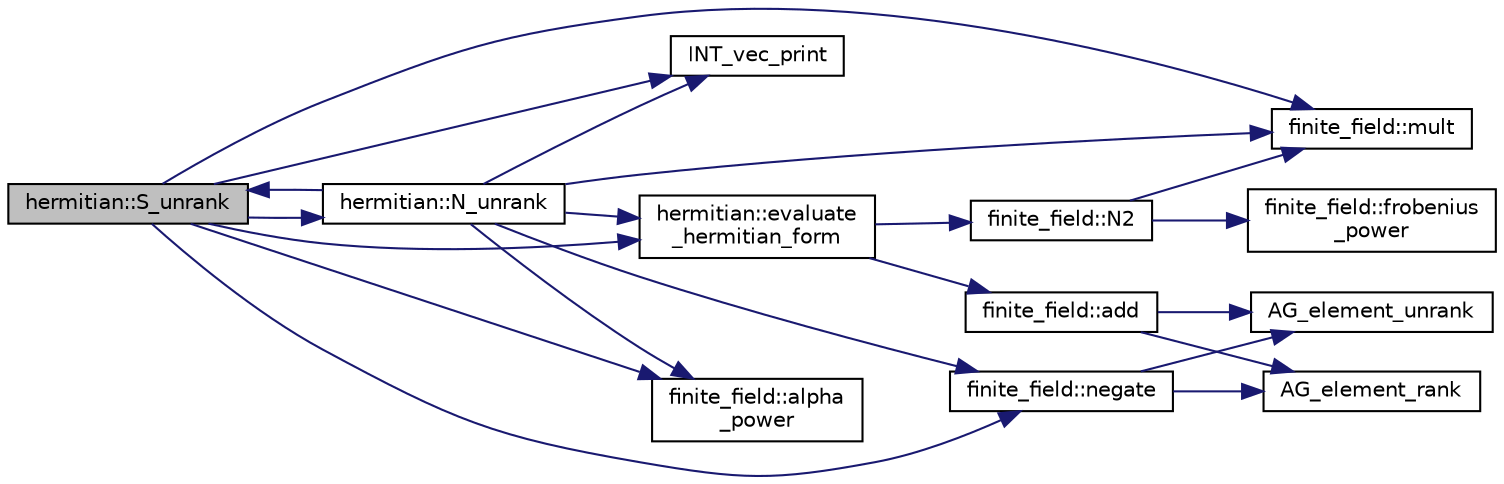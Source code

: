 digraph "hermitian::S_unrank"
{
  edge [fontname="Helvetica",fontsize="10",labelfontname="Helvetica",labelfontsize="10"];
  node [fontname="Helvetica",fontsize="10",shape=record];
  rankdir="LR";
  Node271 [label="hermitian::S_unrank",height=0.2,width=0.4,color="black", fillcolor="grey75", style="filled", fontcolor="black"];
  Node271 -> Node272 [color="midnightblue",fontsize="10",style="solid",fontname="Helvetica"];
  Node272 [label="hermitian::N_unrank",height=0.2,width=0.4,color="black", fillcolor="white", style="filled",URL="$d4/d11/classhermitian.html#a14b8d2fefc06ee5a6dddd22360178f78"];
  Node272 -> Node273 [color="midnightblue",fontsize="10",style="solid",fontname="Helvetica"];
  Node273 [label="INT_vec_print",height=0.2,width=0.4,color="black", fillcolor="white", style="filled",URL="$df/dbf/sajeeb_8_c.html#a79a5901af0b47dd0d694109543c027fe"];
  Node272 -> Node274 [color="midnightblue",fontsize="10",style="solid",fontname="Helvetica"];
  Node274 [label="hermitian::evaluate\l_hermitian_form",height=0.2,width=0.4,color="black", fillcolor="white", style="filled",URL="$d4/d11/classhermitian.html#a8f44e894b4941a4bac5b985c69ba81e5"];
  Node274 -> Node275 [color="midnightblue",fontsize="10",style="solid",fontname="Helvetica"];
  Node275 [label="finite_field::N2",height=0.2,width=0.4,color="black", fillcolor="white", style="filled",URL="$df/d5a/classfinite__field.html#adf6c3cec79318341ba1f4a59f08eaaff"];
  Node275 -> Node276 [color="midnightblue",fontsize="10",style="solid",fontname="Helvetica"];
  Node276 [label="finite_field::frobenius\l_power",height=0.2,width=0.4,color="black", fillcolor="white", style="filled",URL="$df/d5a/classfinite__field.html#aec23e43aaefc0ed601cdfa3139496a92"];
  Node275 -> Node277 [color="midnightblue",fontsize="10",style="solid",fontname="Helvetica"];
  Node277 [label="finite_field::mult",height=0.2,width=0.4,color="black", fillcolor="white", style="filled",URL="$df/d5a/classfinite__field.html#a24fb5917aa6d4d656fd855b7f44a13b0"];
  Node274 -> Node278 [color="midnightblue",fontsize="10",style="solid",fontname="Helvetica"];
  Node278 [label="finite_field::add",height=0.2,width=0.4,color="black", fillcolor="white", style="filled",URL="$df/d5a/classfinite__field.html#a8f12328a27500f3c7be0c849ebbc9d14"];
  Node278 -> Node279 [color="midnightblue",fontsize="10",style="solid",fontname="Helvetica"];
  Node279 [label="AG_element_unrank",height=0.2,width=0.4,color="black", fillcolor="white", style="filled",URL="$d4/d67/geometry_8h.html#a4a33b86c87b2879b97cfa1327abe2885"];
  Node278 -> Node280 [color="midnightblue",fontsize="10",style="solid",fontname="Helvetica"];
  Node280 [label="AG_element_rank",height=0.2,width=0.4,color="black", fillcolor="white", style="filled",URL="$d4/d67/geometry_8h.html#ab2ac908d07dd8038fd996e26bdc75c17"];
  Node272 -> Node281 [color="midnightblue",fontsize="10",style="solid",fontname="Helvetica"];
  Node281 [label="finite_field::negate",height=0.2,width=0.4,color="black", fillcolor="white", style="filled",URL="$df/d5a/classfinite__field.html#aa9d798298f25d4a9262b5bc5f1733e31"];
  Node281 -> Node279 [color="midnightblue",fontsize="10",style="solid",fontname="Helvetica"];
  Node281 -> Node280 [color="midnightblue",fontsize="10",style="solid",fontname="Helvetica"];
  Node272 -> Node277 [color="midnightblue",fontsize="10",style="solid",fontname="Helvetica"];
  Node272 -> Node282 [color="midnightblue",fontsize="10",style="solid",fontname="Helvetica"];
  Node282 [label="finite_field::alpha\l_power",height=0.2,width=0.4,color="black", fillcolor="white", style="filled",URL="$df/d5a/classfinite__field.html#aa1d31b58f7fe2798e20f74890ae29c51"];
  Node272 -> Node271 [color="midnightblue",fontsize="10",style="solid",fontname="Helvetica"];
  Node271 -> Node274 [color="midnightblue",fontsize="10",style="solid",fontname="Helvetica"];
  Node271 -> Node281 [color="midnightblue",fontsize="10",style="solid",fontname="Helvetica"];
  Node271 -> Node277 [color="midnightblue",fontsize="10",style="solid",fontname="Helvetica"];
  Node271 -> Node282 [color="midnightblue",fontsize="10",style="solid",fontname="Helvetica"];
  Node271 -> Node273 [color="midnightblue",fontsize="10",style="solid",fontname="Helvetica"];
}
